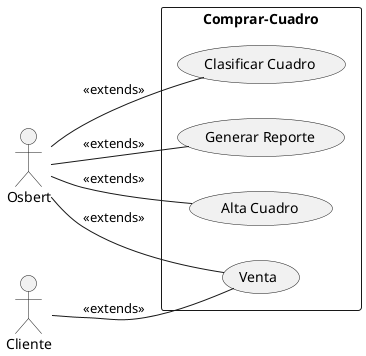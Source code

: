 @startuml
left to right direction
skinparam packageStyle rectangle
actor Osbert
actor Cliente
rectangle Comprar-Cuadro {
  Cliente -- (Venta): <<extends>>
  Osbert -- (Venta): <<extends>>
  Osbert -- ( Alta Cuadro) : <<extends>>
  Osbert -- ( Clasificar Cuadro) : <<extends>>
  Osbert -- ( Generar Reporte) : <<extends>>
}
@enduml
